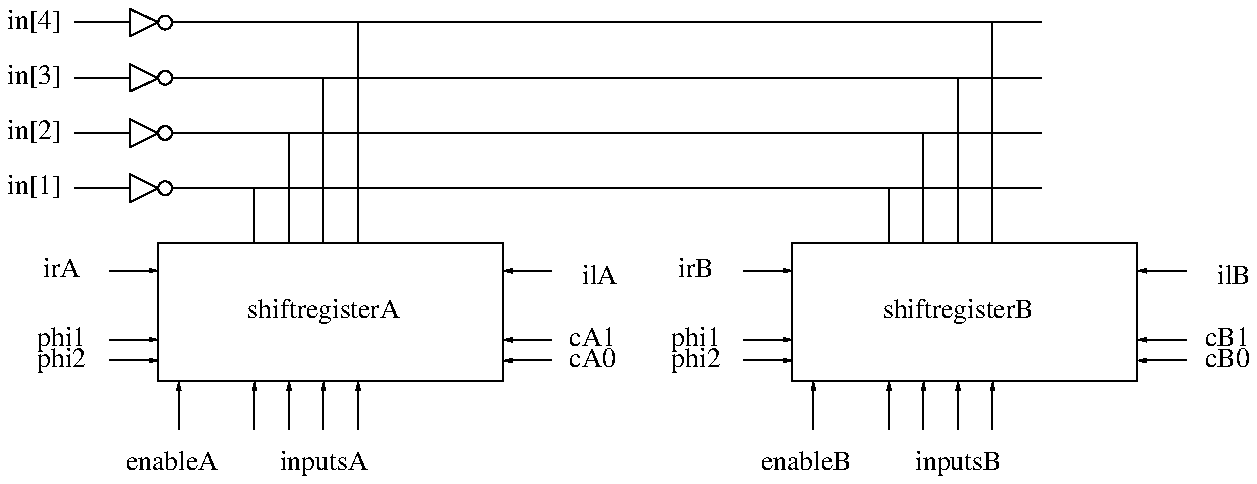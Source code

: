 ' \" @(#)mfig13.pic	 3.1	 03/22/88
.PS 6.0i
scale = .1

"in[4]" at (0.030000, 0.630000)
"in[3]" at (0.030000, 0.570000)
"in[2]" at (0.030000, 0.510000)
"in[1]" at (0.030000, 0.450000)
line solid from (0.075000, 0.630000) to (0.135000, 0.630000)
line solid from (0.075000, 0.570000) to (0.135000, 0.570000)
line solid from (0.075000, 0.510000) to (0.135000, 0.510000)
line solid from (0.075000, 0.450000) to (0.135000, 0.450000)
line solid from (0.180000, 0.630000) to (0.240000, 0.630000)
line solid from (0.180000, 0.570000) to (0.240000, 0.570000)
line solid from (0.180000, 0.510000) to (0.240000, 0.510000)
line solid from (0.180000, 0.450000) to (0.240000, 0.450000)
circlerad = 0.007500
circle at (0.172500, 0.450000) # 0.165000 0.450000
circlerad = 0.007500
circle at (0.172500, 0.510000) # 0.165000 0.510000
circlerad = 0.007500
circle at (0.172500, 0.570000) # 0.165000 0.570000
circlerad = 0.007500
circle at (0.172500, 0.630000) # 0.165000 0.630000
line solid from (0.135000, 0.645000) to (0.135000, 0.615000)
line solid from (0.165000, 0.630000) to (0.135000, 0.645000)
line solid from (0.135000, 0.615000) to (0.165000, 0.630000)
line solid from (0.135000, 0.585000) to (0.135000, 0.555000)
line solid from (0.165000, 0.570000) to (0.135000, 0.585000)
line solid from (0.135000, 0.555000) to (0.165000, 0.570000)
line solid from (0.135000, 0.525000) to (0.135000, 0.495000)
line solid from (0.165000, 0.510000) to (0.135000, 0.525000)
line solid from (0.135000, 0.495000) to (0.165000, 0.510000)
line solid from (0.135000, 0.435000) to (0.165000, 0.450000)
line solid from (0.135000, 0.465000) to (0.135000, 0.435000)
line solid from (0.165000, 0.450000) to (0.135000, 0.465000)
line solid from (1.125000, 0.450000) to (1.012500, 0.450000)
line solid from (0.997500, 0.510000) to (0.997500, 0.480000)
line solid from (1.125000, 0.510000) to (0.997500, 0.510000)
line solid from (1.035000, 0.570000) to (1.035000, 0.510000)
line solid from (0.990000, 0.570000) to (1.035000, 0.570000)
line solid from (1.125000, 0.570000) to (0.990000, 0.570000)
line solid from (1.072500, 0.630000) to (1.072500, 0.532500)
line solid from (0.990000, 0.630000) to (1.072500, 0.630000)
line solid from (1.125000, 0.630000) to (0.990000, 0.630000)
line solid from (0.307500, 0.465000) to (0.307500, 0.510000)
line solid from (0.345000, 0.480000) to (0.345000, 0.570000)
line solid from (0.382500, 0.630000) to (0.382500, 0.532500)
line solid from (0.232500, 0.630000) to (0.382500, 0.630000)
line solid from (1.005000, 0.630000) to (0.232500, 0.630000)
line solid from (0.240000, 0.570000) to (1.005000, 0.570000)
line solid from (1.005000, 0.510000) to (0.232500, 0.510000)
line solid from (0.240000, 0.450000) to (1.012500, 0.450000)
arrow from (1.072500, 0.187500) to (1.072500, 0.240000)
arrow from (1.035000, 0.187500) to (1.035000, 0.240000)
arrow from (0.997500, 0.187500) to (0.997500, 0.240000)
arrow from (0.960000, 0.187500) to (0.960000, 0.240000)
line solid from (1.072500, 0.390000) to (1.072500, 0.540000)
line solid from (1.035000, 0.390000) to (1.072500, 0.390000)
line solid from (1.035000, 0.390000) to (1.035000, 0.510000)
line solid from (0.997500, 0.390000) to (1.035000, 0.390000)
line solid from (0.997500, 0.480000) to (0.997500, 0.390000)
line solid from (0.997500, 0.390000) to (0.997500, 0.480000)
line solid from (0.960000, 0.390000) to (0.997500, 0.390000)
line solid from (0.960000, 0.450000) to (0.960000, 0.390000)
line solid from (0.960000, 0.390000) to (0.960000, 0.450000)
arrow from (0.382500, 0.187500) to (0.382500, 0.240000)
arrow from (0.345000, 0.187500) to (0.345000, 0.240000)
arrow from (0.307500, 0.187500) to (0.307500, 0.240000)
line solid from (0.382500, 0.390000) to (0.382500, 0.540000)
line solid from (0.345000, 0.390000) to (0.382500, 0.390000)
line solid from (0.345000, 0.510000) to (0.345000, 0.390000)
line solid from (0.345000, 0.390000) to (0.345000, 0.510000)
line solid from (0.307500, 0.390000) to (0.345000, 0.390000)
line solid from (0.307500, 0.480000) to (0.307500, 0.390000)
line solid from (0.307500, 0.390000) to (0.307500, 0.480000)
line solid from (0.270000, 0.390000) to (0.307500, 0.390000)
line solid from (0.270000, 0.450000) to (0.270000, 0.390000)
line solid from (0.270000, 0.390000) to (0.270000, 0.450000)
"enableB" at (0.870000, 0.150000)
arrow from (0.877500, 0.187500) to (0.877500, 0.240000)
line solid from (0.855000, 0.390000) to (1.230000, 0.390000)
line solid from (1.230000, 0.390000) to (1.230000, 0.240000)
line solid from (1.230000, 0.240000) to (0.855000, 0.240000)
line solid from (0.855000, 0.390000) to (0.855000, 0.240000)
arrow from (0.802500, 0.262500) to (0.855000, 0.262500)
arrow from (0.802500, 0.285000) to (0.855000, 0.285000)
arrow from (1.282500, 0.360000) to (1.230000, 0.360000)
arrow from (1.282500, 0.285000) to (1.230000, 0.285000)
arrow from (1.282500, 0.262500) to (1.230000, 0.262500)
arrow from (0.802500, 0.360000) to (0.855000, 0.360000)
"inputsB" at (1.035000, 0.150000)
"irB" at (0.750000, 0.360000)
"ilB" at (1.335000, 0.352500)
"phi1" at (0.750000, 0.285000)
"phi2" at (0.750000, 0.262500)
"cB0" at (1.327500, 0.262500)
"cB1" at (1.327500, 0.285000)
"shiftregisterB" at (1.035000, 0.315000)
"shiftregisterA" at (0.345000, 0.315000)
"cA1" at (0.637500, 0.285000)
"cA0" at (0.637500, 0.262500)
"phi2" at (0.060000, 0.262500)
"phi1" at (0.060000, 0.285000)
"ilA" at (0.645000, 0.352500)
"irA" at (0.060000, 0.360000)
"inputsA" at (0.345000, 0.150000)
arrow from (0.112500, 0.360000) to (0.165000, 0.360000)
arrow from (0.592500, 0.262500) to (0.540000, 0.262500)
arrow from (0.592500, 0.285000) to (0.540000, 0.285000)
arrow from (0.592500, 0.360000) to (0.540000, 0.360000)
arrow from (0.112500, 0.285000) to (0.165000, 0.285000)
arrow from (0.112500, 0.262500) to (0.165000, 0.262500)
arrow from (0.270000, 0.187500) to (0.270000, 0.240000)
line solid from (0.165000, 0.390000) to (0.165000, 0.240000)
line solid from (0.540000, 0.240000) to (0.165000, 0.240000)
line solid from (0.540000, 0.390000) to (0.540000, 0.240000)
line solid from (0.165000, 0.390000) to (0.540000, 0.390000)
arrow from (0.187500, 0.187500) to (0.187500, 0.240000)
"enableA" at (0.180000, 0.150000)
.PE
